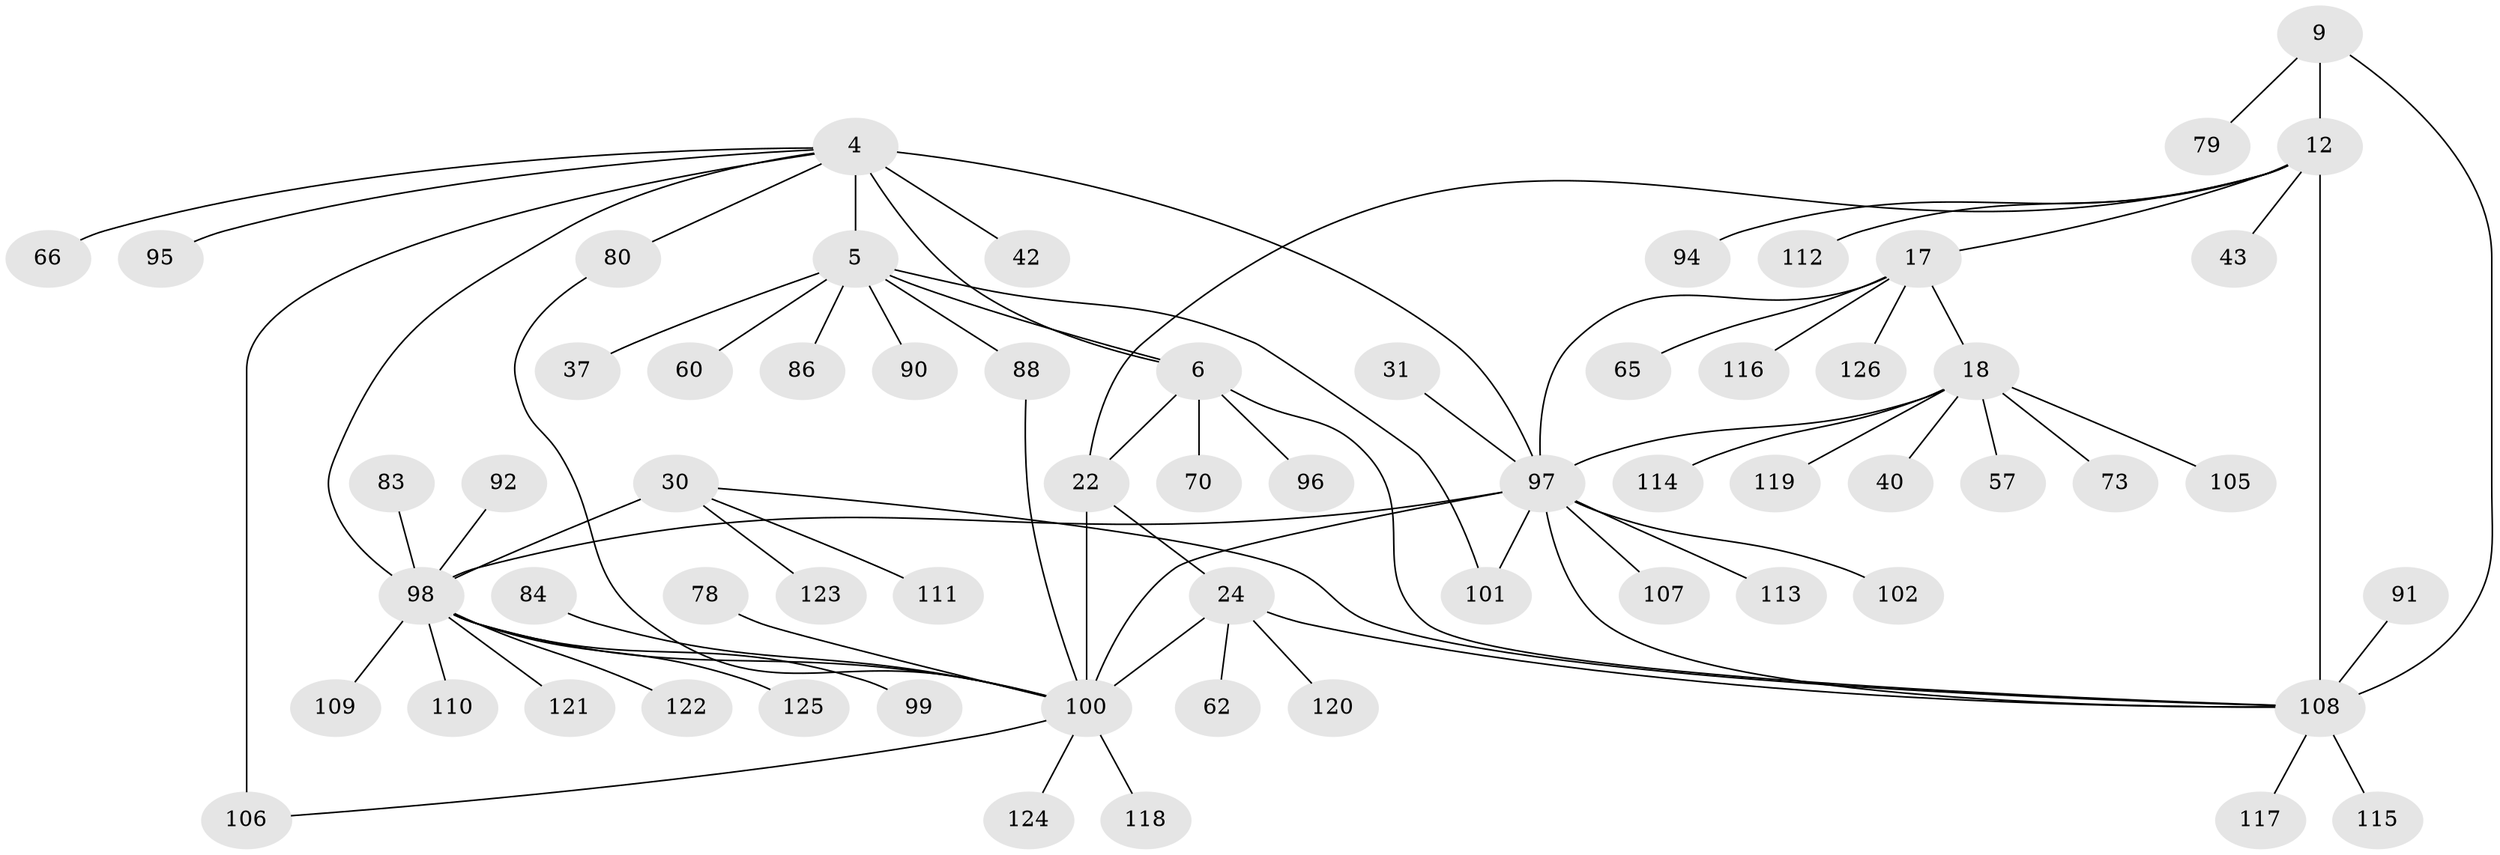 // original degree distribution, {8: 0.047619047619047616, 7: 0.05555555555555555, 9: 0.015873015873015872, 10: 0.023809523809523808, 13: 0.015873015873015872, 6: 0.03968253968253968, 5: 0.007936507936507936, 11: 0.031746031746031744, 1: 0.5714285714285714, 3: 0.06349206349206349, 2: 0.11904761904761904, 4: 0.007936507936507936}
// Generated by graph-tools (version 1.1) at 2025/54/03/09/25 04:54:38]
// undirected, 63 vertices, 78 edges
graph export_dot {
graph [start="1"]
  node [color=gray90,style=filled];
  4 [super="+3"];
  5 [super="+1"];
  6 [super="+2"];
  9 [super="+8"];
  12 [super="+11"];
  17 [super="+13"];
  18 [super="+15"];
  22 [super="+19"];
  24 [super="+23"];
  30 [super="+27"];
  31;
  37;
  40;
  42;
  43 [super="+33"];
  57;
  60;
  62;
  65;
  66;
  70;
  73;
  78;
  79;
  80;
  83;
  84 [super="+54+69"];
  86;
  88 [super="+77"];
  90;
  91;
  92;
  94;
  95;
  96;
  97 [super="+16"];
  98 [super="+29+35+38+26+64+48+53+68+72+76"];
  99;
  100 [super="+49"];
  101;
  102;
  105;
  106 [super="+55+85+103"];
  107;
  108 [super="+67+74+89"];
  109;
  110;
  111 [super="+104"];
  112;
  113 [super="+87"];
  114;
  115;
  116;
  117;
  118;
  119 [super="+82"];
  120;
  121;
  122;
  123 [super="+81+93"];
  124;
  125 [super="+41"];
  126;
  4 -- 5 [weight=4];
  4 -- 6 [weight=4];
  4 -- 42;
  4 -- 66;
  4 -- 80;
  4 -- 95;
  4 -- 106 [weight=2];
  4 -- 98 [weight=2];
  4 -- 97;
  5 -- 6 [weight=4];
  5 -- 37;
  5 -- 60;
  5 -- 101;
  5 -- 86;
  5 -- 90;
  5 -- 88;
  6 -- 70;
  6 -- 96;
  6 -- 22;
  6 -- 108;
  9 -- 12 [weight=4];
  9 -- 79;
  9 -- 108 [weight=4];
  12 -- 94;
  12 -- 112;
  12 -- 17;
  12 -- 22;
  12 -- 43;
  12 -- 108 [weight=4];
  17 -- 18 [weight=4];
  17 -- 116;
  17 -- 126;
  17 -- 65;
  17 -- 97 [weight=4];
  18 -- 40;
  18 -- 73;
  18 -- 114;
  18 -- 105;
  18 -- 57;
  18 -- 119;
  18 -- 97 [weight=4];
  22 -- 24 [weight=4];
  22 -- 100 [weight=4];
  24 -- 62;
  24 -- 120;
  24 -- 108;
  24 -- 100 [weight=4];
  30 -- 123;
  30 -- 111;
  30 -- 98 [weight=8];
  30 -- 108;
  31 -- 97;
  78 -- 100;
  80 -- 100;
  83 -- 98;
  84 -- 100;
  88 -- 100;
  91 -- 108;
  92 -- 98;
  97 -- 98;
  97 -- 101;
  97 -- 102;
  97 -- 107;
  97 -- 108;
  97 -- 113;
  97 -- 100 [weight=2];
  98 -- 99;
  98 -- 122;
  98 -- 109;
  98 -- 121;
  98 -- 110;
  98 -- 125;
  98 -- 100;
  100 -- 106;
  100 -- 118;
  100 -- 124;
  108 -- 115;
  108 -- 117;
}
